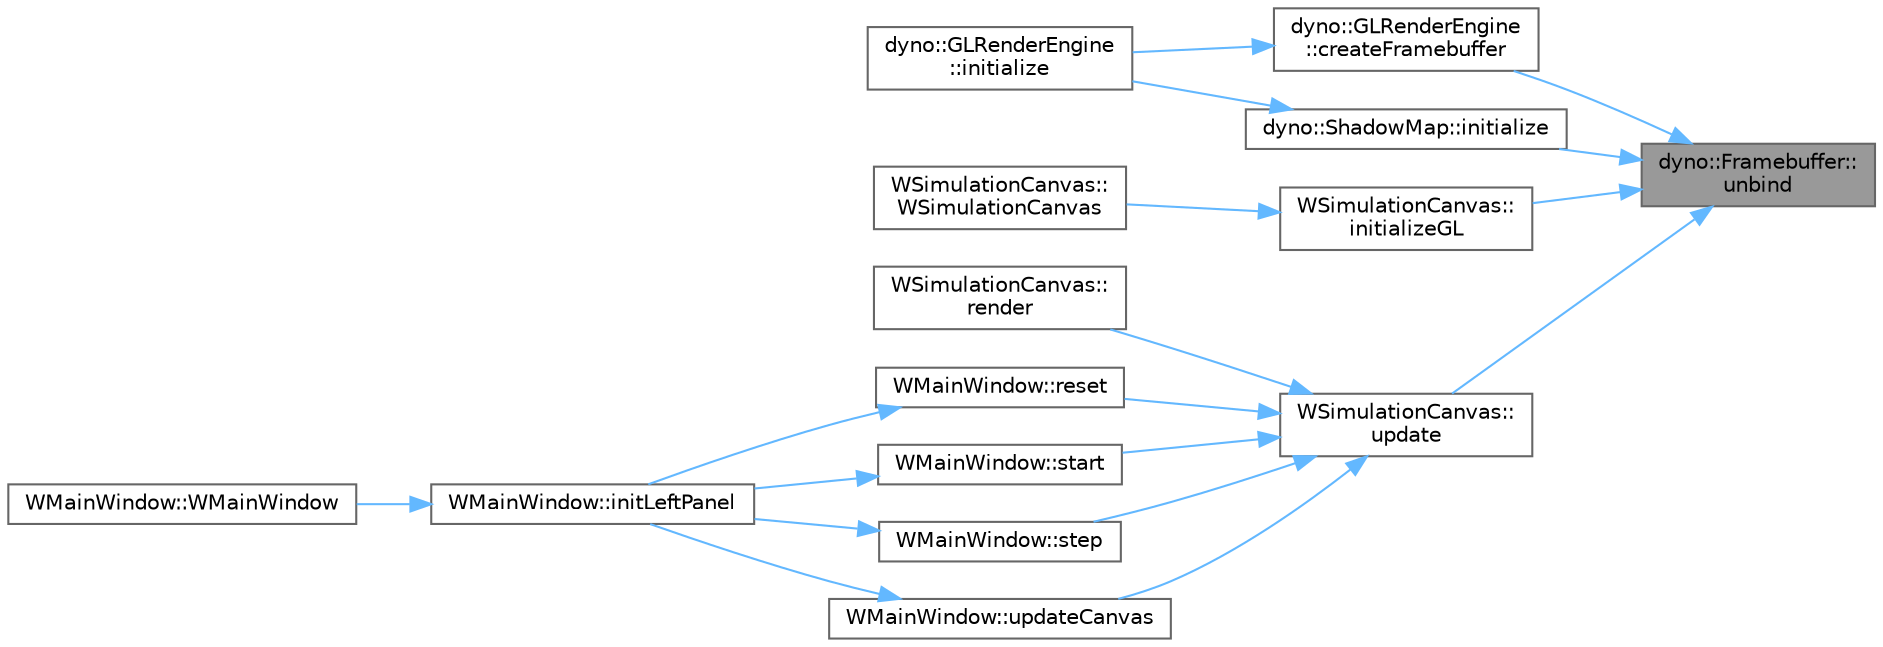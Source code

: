 digraph "dyno::Framebuffer::unbind"
{
 // LATEX_PDF_SIZE
  bgcolor="transparent";
  edge [fontname=Helvetica,fontsize=10,labelfontname=Helvetica,labelfontsize=10];
  node [fontname=Helvetica,fontsize=10,shape=box,height=0.2,width=0.4];
  rankdir="RL";
  Node1 [id="Node000001",label="dyno::Framebuffer::\lunbind",height=0.2,width=0.4,color="gray40", fillcolor="grey60", style="filled", fontcolor="black",tooltip=" "];
  Node1 -> Node2 [id="edge1_Node000001_Node000002",dir="back",color="steelblue1",style="solid",tooltip=" "];
  Node2 [id="Node000002",label="dyno::GLRenderEngine\l::createFramebuffer",height=0.2,width=0.4,color="grey40", fillcolor="white", style="filled",URL="$classdyno_1_1_g_l_render_engine.html#acaa37222722687c7aa50f10a2b13920e",tooltip=" "];
  Node2 -> Node3 [id="edge2_Node000002_Node000003",dir="back",color="steelblue1",style="solid",tooltip=" "];
  Node3 [id="Node000003",label="dyno::GLRenderEngine\l::initialize",height=0.2,width=0.4,color="grey40", fillcolor="white", style="filled",URL="$classdyno_1_1_g_l_render_engine.html#a5c750a13a345911de8521f1d6eb2846e",tooltip=" "];
  Node1 -> Node4 [id="edge3_Node000001_Node000004",dir="back",color="steelblue1",style="solid",tooltip=" "];
  Node4 [id="Node000004",label="dyno::ShadowMap::initialize",height=0.2,width=0.4,color="grey40", fillcolor="white", style="filled",URL="$classdyno_1_1_shadow_map.html#a895897f89d3aef414e712d4fe9496aa5",tooltip=" "];
  Node4 -> Node3 [id="edge4_Node000004_Node000003",dir="back",color="steelblue1",style="solid",tooltip=" "];
  Node1 -> Node5 [id="edge5_Node000001_Node000005",dir="back",color="steelblue1",style="solid",tooltip=" "];
  Node5 [id="Node000005",label="WSimulationCanvas::\linitializeGL",height=0.2,width=0.4,color="grey40", fillcolor="white", style="filled",URL="$class_w_simulation_canvas.html#a10dea84823a45ed3875a77884458f493",tooltip=" "];
  Node5 -> Node6 [id="edge6_Node000005_Node000006",dir="back",color="steelblue1",style="solid",tooltip=" "];
  Node6 [id="Node000006",label="WSimulationCanvas::\lWSimulationCanvas",height=0.2,width=0.4,color="grey40", fillcolor="white", style="filled",URL="$class_w_simulation_canvas.html#aba49cf5b1ddf8ea4c7810319b75f687d",tooltip=" "];
  Node1 -> Node7 [id="edge7_Node000001_Node000007",dir="back",color="steelblue1",style="solid",tooltip=" "];
  Node7 [id="Node000007",label="WSimulationCanvas::\lupdate",height=0.2,width=0.4,color="grey40", fillcolor="white", style="filled",URL="$class_w_simulation_canvas.html#af330bd93a0dc5ced223cf07561b2374d",tooltip=" "];
  Node7 -> Node8 [id="edge8_Node000007_Node000008",dir="back",color="steelblue1",style="solid",tooltip=" "];
  Node8 [id="Node000008",label="WSimulationCanvas::\lrender",height=0.2,width=0.4,color="grey40", fillcolor="white", style="filled",URL="$class_w_simulation_canvas.html#a29b6d8daeef2b20158893b121997420c",tooltip=" "];
  Node7 -> Node9 [id="edge9_Node000007_Node000009",dir="back",color="steelblue1",style="solid",tooltip=" "];
  Node9 [id="Node000009",label="WMainWindow::reset",height=0.2,width=0.4,color="grey40", fillcolor="white", style="filled",URL="$class_w_main_window.html#afb94556b68df6a356fd6998665c82bbc",tooltip=" "];
  Node9 -> Node10 [id="edge10_Node000009_Node000010",dir="back",color="steelblue1",style="solid",tooltip=" "];
  Node10 [id="Node000010",label="WMainWindow::initLeftPanel",height=0.2,width=0.4,color="grey40", fillcolor="white", style="filled",URL="$class_w_main_window.html#ab9eac61256921bae2858f7ce9ad73a4f",tooltip=" "];
  Node10 -> Node11 [id="edge11_Node000010_Node000011",dir="back",color="steelblue1",style="solid",tooltip=" "];
  Node11 [id="Node000011",label="WMainWindow::WMainWindow",height=0.2,width=0.4,color="grey40", fillcolor="white", style="filled",URL="$class_w_main_window.html#ad9432332a2d47efa21104a03bcd1c5fe",tooltip=" "];
  Node7 -> Node12 [id="edge12_Node000007_Node000012",dir="back",color="steelblue1",style="solid",tooltip=" "];
  Node12 [id="Node000012",label="WMainWindow::start",height=0.2,width=0.4,color="grey40", fillcolor="white", style="filled",URL="$class_w_main_window.html#adafeb33ccab943e1d587c9dc64ddae76",tooltip=" "];
  Node12 -> Node10 [id="edge13_Node000012_Node000010",dir="back",color="steelblue1",style="solid",tooltip=" "];
  Node7 -> Node13 [id="edge14_Node000007_Node000013",dir="back",color="steelblue1",style="solid",tooltip=" "];
  Node13 [id="Node000013",label="WMainWindow::step",height=0.2,width=0.4,color="grey40", fillcolor="white", style="filled",URL="$class_w_main_window.html#ae5389adf709fa3230dcf7aa43bf74a01",tooltip=" "];
  Node13 -> Node10 [id="edge15_Node000013_Node000010",dir="back",color="steelblue1",style="solid",tooltip=" "];
  Node7 -> Node14 [id="edge16_Node000007_Node000014",dir="back",color="steelblue1",style="solid",tooltip=" "];
  Node14 [id="Node000014",label="WMainWindow::updateCanvas",height=0.2,width=0.4,color="grey40", fillcolor="white", style="filled",URL="$class_w_main_window.html#a3e995652908583d59f639405372af006",tooltip=" "];
  Node14 -> Node10 [id="edge17_Node000014_Node000010",dir="back",color="steelblue1",style="solid",tooltip=" "];
}
